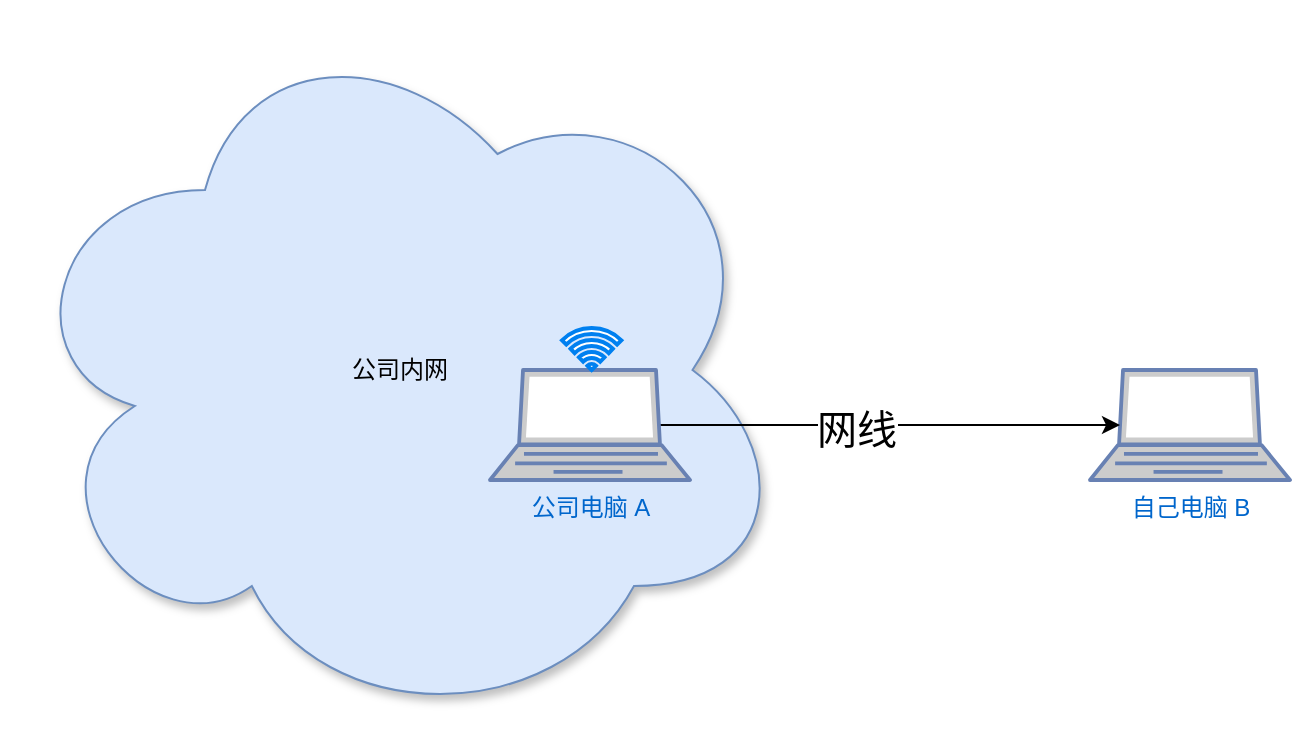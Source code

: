 <mxfile version="17.1.0" type="github">
  <diagram id="kb7WeKETP4gxOHDlYehf" name="Page-1">
    <mxGraphModel dx="1422" dy="754" grid="1" gridSize="10" guides="1" tooltips="1" connect="1" arrows="1" fold="1" page="1" pageScale="1" pageWidth="827" pageHeight="1169" math="0" shadow="0">
      <root>
        <mxCell id="0" />
        <mxCell id="1" parent="0" />
        <mxCell id="nCti6BmKClmU2otONBLH-2" value="自己电脑 B" style="fontColor=#0066CC;verticalAlign=top;verticalLabelPosition=bottom;labelPosition=center;align=center;html=1;outlineConnect=0;fillColor=#CCCCCC;strokeColor=#6881B3;gradientColor=none;gradientDirection=north;strokeWidth=2;shape=mxgraph.networks.laptop;" vertex="1" parent="1">
          <mxGeometry x="550" y="390" width="100" height="55" as="geometry" />
        </mxCell>
        <mxCell id="nCti6BmKClmU2otONBLH-7" value="公司内网" style="ellipse;shape=cloud;whiteSpace=wrap;html=1;align=center;fillColor=#dae8fc;strokeColor=#6c8ebf;shadow=1;sketch=0;" vertex="1" parent="1">
          <mxGeometry x="10" y="210" width="390" height="360" as="geometry" />
        </mxCell>
        <mxCell id="nCti6BmKClmU2otONBLH-5" style="edgeStyle=orthogonalEdgeStyle;rounded=0;orthogonalLoop=1;jettySize=auto;html=1;exitX=0.85;exitY=0.5;exitDx=0;exitDy=0;exitPerimeter=0;entryX=0.15;entryY=0.5;entryDx=0;entryDy=0;entryPerimeter=0;" edge="1" parent="1" source="nCti6BmKClmU2otONBLH-3" target="nCti6BmKClmU2otONBLH-2">
          <mxGeometry relative="1" as="geometry" />
        </mxCell>
        <mxCell id="nCti6BmKClmU2otONBLH-6" value="网线" style="edgeLabel;html=1;align=center;verticalAlign=middle;resizable=0;points=[];fontSize=20;" vertex="1" connectable="0" parent="nCti6BmKClmU2otONBLH-5">
          <mxGeometry x="-0.148" relative="1" as="geometry">
            <mxPoint y="1" as="offset" />
          </mxGeometry>
        </mxCell>
        <mxCell id="nCti6BmKClmU2otONBLH-3" value="公司电脑 A" style="fontColor=#0066CC;verticalAlign=top;verticalLabelPosition=bottom;labelPosition=center;align=center;html=1;outlineConnect=0;fillColor=#CCCCCC;strokeColor=#6881B3;gradientColor=none;gradientDirection=north;strokeWidth=2;shape=mxgraph.networks.laptop;" vertex="1" parent="1">
          <mxGeometry x="250" y="390" width="100" height="55" as="geometry" />
        </mxCell>
        <mxCell id="nCti6BmKClmU2otONBLH-8" value="" style="html=1;verticalLabelPosition=bottom;align=center;labelBackgroundColor=#ffffff;verticalAlign=top;strokeWidth=2;strokeColor=#0080F0;shadow=0;dashed=0;shape=mxgraph.ios7.icons.wifi;pointerEvents=1" vertex="1" parent="1">
          <mxGeometry x="286" y="369" width="29.7" height="21" as="geometry" />
        </mxCell>
      </root>
    </mxGraphModel>
  </diagram>
</mxfile>
